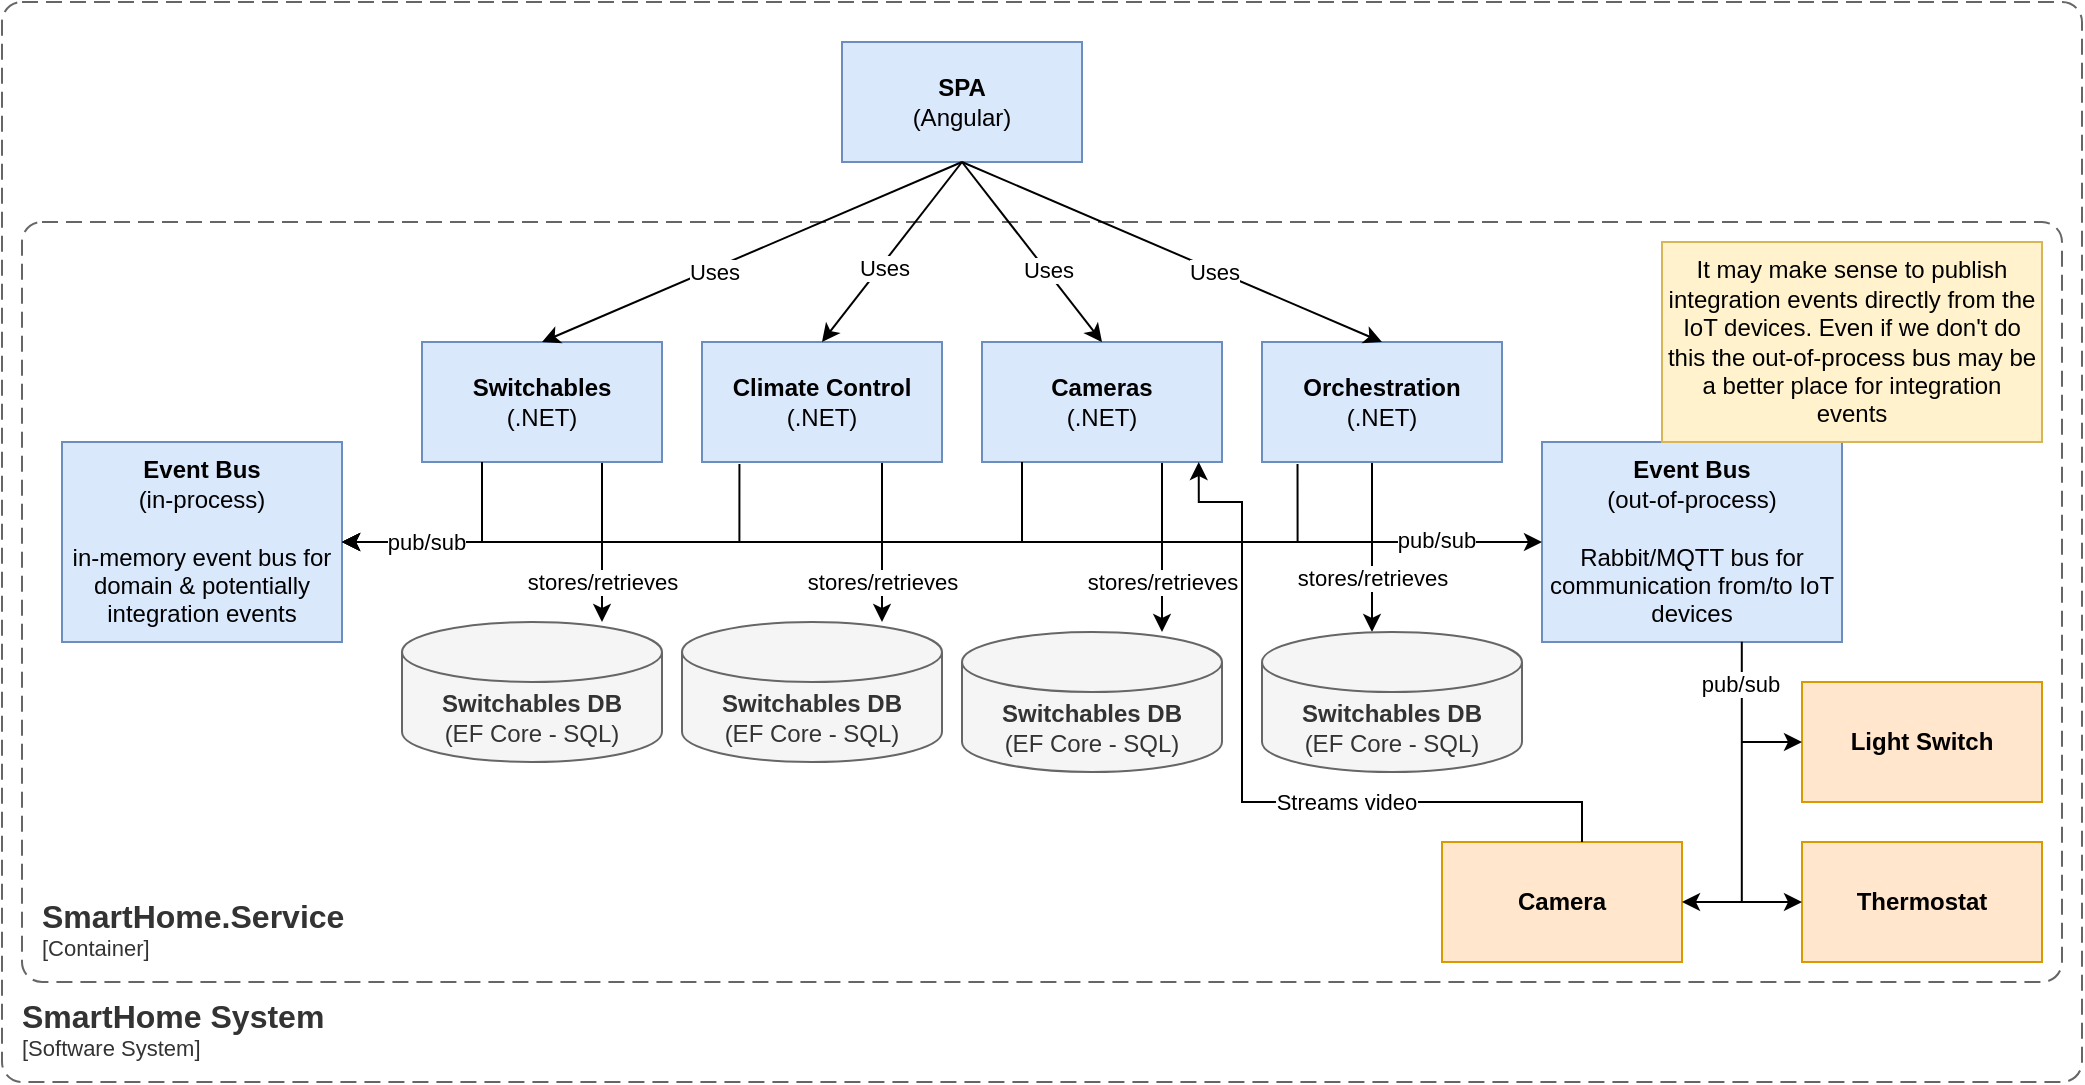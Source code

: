<mxfile version="21.1.2" type="device">
  <diagram name="Page-1" id="4r3iTEdkTTWyj0o4ejH8">
    <mxGraphModel dx="1430" dy="837" grid="1" gridSize="10" guides="1" tooltips="1" connect="1" arrows="1" fold="1" page="1" pageScale="1" pageWidth="827" pageHeight="1169" math="0" shadow="0">
      <root>
        <mxCell id="0" />
        <mxCell id="1" parent="0" />
        <object placeholders="1" c4Name="SmartHome.Service" c4Type="ContainerScopeBoundary" c4Application="Container" label="&lt;font style=&quot;font-size: 16px&quot;&gt;&lt;b&gt;&lt;div style=&quot;text-align: left&quot;&gt;%c4Name%&lt;/div&gt;&lt;/b&gt;&lt;/font&gt;&lt;div style=&quot;text-align: left&quot;&gt;[%c4Application%]&lt;/div&gt;" id="0MJOGi0nB4p2Ofhdkx8x-1">
          <mxCell style="rounded=1;fontSize=11;whiteSpace=wrap;html=1;dashed=1;arcSize=20;fillColor=none;strokeColor=#666666;fontColor=#333333;labelBackgroundColor=none;align=left;verticalAlign=bottom;labelBorderColor=none;spacingTop=0;spacing=10;dashPattern=8 4;metaEdit=1;rotatable=0;perimeter=rectanglePerimeter;noLabel=0;labelPadding=0;allowArrows=0;connectable=0;expand=0;recursiveResize=0;editable=1;pointerEvents=0;absoluteArcSize=1;points=[[0.25,0,0],[0.5,0,0],[0.75,0,0],[1,0.25,0],[1,0.5,0],[1,0.75,0],[0.75,1,0],[0.5,1,0],[0.25,1,0],[0,0.75,0],[0,0.5,0],[0,0.25,0]];" vertex="1" parent="1">
            <mxGeometry x="20" y="140" width="1020" height="380" as="geometry" />
          </mxCell>
        </object>
        <mxCell id="0MJOGi0nB4p2Ofhdkx8x-2" value="&lt;b&gt;Switchables DB&lt;/b&gt;&lt;br&gt;(EF Core - SQL)" style="shape=cylinder3;whiteSpace=wrap;html=1;boundedLbl=1;backgroundOutline=1;size=15;fillColor=#f5f5f5;fontColor=#333333;strokeColor=#666666;" vertex="1" parent="1">
          <mxGeometry x="210" y="340" width="130" height="70" as="geometry" />
        </mxCell>
        <object placeholders="1" c4Name="SmartHome System" c4Type="SystemScopeBoundary" c4Application="Software System" label="&lt;font style=&quot;font-size: 16px&quot;&gt;&lt;b&gt;&lt;div style=&quot;text-align: left&quot;&gt;%c4Name%&lt;/div&gt;&lt;/b&gt;&lt;/font&gt;&lt;div style=&quot;text-align: left&quot;&gt;[%c4Application%]&lt;/div&gt;" id="0MJOGi0nB4p2Ofhdkx8x-3">
          <mxCell style="rounded=1;fontSize=11;whiteSpace=wrap;html=1;dashed=1;arcSize=20;fillColor=none;strokeColor=#666666;fontColor=#333333;labelBackgroundColor=none;align=left;verticalAlign=bottom;labelBorderColor=none;spacingTop=0;spacing=10;dashPattern=8 4;metaEdit=1;rotatable=0;perimeter=rectanglePerimeter;noLabel=0;labelPadding=0;allowArrows=0;connectable=0;expand=0;recursiveResize=0;editable=1;pointerEvents=0;absoluteArcSize=1;points=[[0.25,0,0],[0.5,0,0],[0.75,0,0],[1,0.25,0],[1,0.5,0],[1,0.75,0],[0.75,1,0],[0.5,1,0],[0.25,1,0],[0,0.75,0],[0,0.5,0],[0,0.25,0]];" vertex="1" parent="1">
            <mxGeometry x="10" y="30" width="1040" height="540" as="geometry" />
          </mxCell>
        </object>
        <mxCell id="0MJOGi0nB4p2Ofhdkx8x-4" value="&lt;b&gt;SPA&lt;/b&gt;&lt;br&gt;(Angular)" style="rounded=0;whiteSpace=wrap;html=1;fillColor=#dae8fc;strokeColor=#6c8ebf;" vertex="1" parent="1">
          <mxGeometry x="430" y="50" width="120" height="60" as="geometry" />
        </mxCell>
        <mxCell id="0MJOGi0nB4p2Ofhdkx8x-14" value="" style="edgeStyle=orthogonalEdgeStyle;rounded=0;orthogonalLoop=1;jettySize=auto;html=1;" edge="1" parent="1" source="0MJOGi0nB4p2Ofhdkx8x-5" target="0MJOGi0nB4p2Ofhdkx8x-2">
          <mxGeometry relative="1" as="geometry">
            <Array as="points">
              <mxPoint x="310" y="270" />
              <mxPoint x="310" y="270" />
            </Array>
          </mxGeometry>
        </mxCell>
        <mxCell id="0MJOGi0nB4p2Ofhdkx8x-18" value="stores/retrieves" style="edgeLabel;html=1;align=center;verticalAlign=middle;resizable=0;points=[];" vertex="1" connectable="0" parent="0MJOGi0nB4p2Ofhdkx8x-14">
          <mxGeometry x="-0.25" y="-1" relative="1" as="geometry">
            <mxPoint x="1" y="30" as="offset" />
          </mxGeometry>
        </mxCell>
        <mxCell id="0MJOGi0nB4p2Ofhdkx8x-5" value="&lt;b&gt;Switchables&lt;/b&gt;&lt;br&gt;(.NET)" style="rounded=0;whiteSpace=wrap;html=1;fillColor=#dae8fc;strokeColor=#6c8ebf;" vertex="1" parent="1">
          <mxGeometry x="220" y="200" width="120" height="60" as="geometry" />
        </mxCell>
        <mxCell id="0MJOGi0nB4p2Ofhdkx8x-15" value="" style="edgeStyle=orthogonalEdgeStyle;rounded=0;orthogonalLoop=1;jettySize=auto;html=1;" edge="1" parent="1" source="0MJOGi0nB4p2Ofhdkx8x-6" target="0MJOGi0nB4p2Ofhdkx8x-11">
          <mxGeometry relative="1" as="geometry">
            <Array as="points">
              <mxPoint x="450" y="270" />
              <mxPoint x="450" y="270" />
            </Array>
          </mxGeometry>
        </mxCell>
        <mxCell id="0MJOGi0nB4p2Ofhdkx8x-19" value="stores/retrieves" style="edgeLabel;html=1;align=center;verticalAlign=middle;resizable=0;points=[];" vertex="1" connectable="0" parent="0MJOGi0nB4p2Ofhdkx8x-15">
          <mxGeometry x="-0.26" relative="1" as="geometry">
            <mxPoint y="30" as="offset" />
          </mxGeometry>
        </mxCell>
        <mxCell id="0MJOGi0nB4p2Ofhdkx8x-6" value="&lt;b&gt;Climate Control&lt;/b&gt;&lt;br&gt;(.NET)" style="rounded=0;whiteSpace=wrap;html=1;fillColor=#dae8fc;strokeColor=#6c8ebf;" vertex="1" parent="1">
          <mxGeometry x="360" y="200" width="120" height="60" as="geometry" />
        </mxCell>
        <mxCell id="0MJOGi0nB4p2Ofhdkx8x-8" value="&lt;b&gt;Event Bus&lt;/b&gt;&lt;br&gt;(in-process)&lt;br&gt;&lt;br&gt;in-memory event bus for domain &amp;amp; potentially integration events" style="rounded=0;whiteSpace=wrap;html=1;fillColor=#dae8fc;strokeColor=#6c8ebf;" vertex="1" parent="1">
          <mxGeometry x="40" y="250" width="140" height="100" as="geometry" />
        </mxCell>
        <mxCell id="0MJOGi0nB4p2Ofhdkx8x-16" value="" style="edgeStyle=orthogonalEdgeStyle;rounded=0;orthogonalLoop=1;jettySize=auto;html=1;" edge="1" parent="1" source="0MJOGi0nB4p2Ofhdkx8x-9" target="0MJOGi0nB4p2Ofhdkx8x-12">
          <mxGeometry relative="1" as="geometry">
            <Array as="points">
              <mxPoint x="590" y="280" />
              <mxPoint x="590" y="280" />
            </Array>
          </mxGeometry>
        </mxCell>
        <mxCell id="0MJOGi0nB4p2Ofhdkx8x-20" value="stores/retrieves" style="edgeLabel;html=1;align=center;verticalAlign=middle;resizable=0;points=[];" vertex="1" connectable="0" parent="0MJOGi0nB4p2Ofhdkx8x-16">
          <mxGeometry x="0.38" y="-1" relative="1" as="geometry">
            <mxPoint x="1" y="1" as="offset" />
          </mxGeometry>
        </mxCell>
        <mxCell id="0MJOGi0nB4p2Ofhdkx8x-9" value="&lt;b&gt;Cameras&lt;/b&gt;&lt;br&gt;(.NET)" style="rounded=0;whiteSpace=wrap;html=1;fillColor=#dae8fc;strokeColor=#6c8ebf;" vertex="1" parent="1">
          <mxGeometry x="500" y="200" width="120" height="60" as="geometry" />
        </mxCell>
        <mxCell id="0MJOGi0nB4p2Ofhdkx8x-17" value="" style="edgeStyle=orthogonalEdgeStyle;rounded=0;orthogonalLoop=1;jettySize=auto;html=1;" edge="1" parent="1" source="0MJOGi0nB4p2Ofhdkx8x-10" target="0MJOGi0nB4p2Ofhdkx8x-13">
          <mxGeometry relative="1" as="geometry">
            <Array as="points">
              <mxPoint x="695" y="270" />
              <mxPoint x="695" y="270" />
            </Array>
          </mxGeometry>
        </mxCell>
        <mxCell id="0MJOGi0nB4p2Ofhdkx8x-21" value="stores/retrieves" style="edgeLabel;html=1;align=center;verticalAlign=middle;resizable=0;points=[];" vertex="1" connectable="0" parent="0MJOGi0nB4p2Ofhdkx8x-17">
          <mxGeometry x="0.358" relative="1" as="geometry">
            <mxPoint as="offset" />
          </mxGeometry>
        </mxCell>
        <mxCell id="0MJOGi0nB4p2Ofhdkx8x-10" value="&lt;b&gt;Orchestration&lt;/b&gt;&lt;br&gt;(.NET)" style="rounded=0;whiteSpace=wrap;html=1;fillColor=#dae8fc;strokeColor=#6c8ebf;" vertex="1" parent="1">
          <mxGeometry x="640" y="200" width="120" height="60" as="geometry" />
        </mxCell>
        <mxCell id="0MJOGi0nB4p2Ofhdkx8x-11" value="&lt;b&gt;Switchables DB&lt;/b&gt;&lt;br&gt;(EF Core - SQL)" style="shape=cylinder3;whiteSpace=wrap;html=1;boundedLbl=1;backgroundOutline=1;size=15;fillColor=#f5f5f5;fontColor=#333333;strokeColor=#666666;" vertex="1" parent="1">
          <mxGeometry x="350" y="340" width="130" height="70" as="geometry" />
        </mxCell>
        <mxCell id="0MJOGi0nB4p2Ofhdkx8x-12" value="&lt;b&gt;Switchables DB&lt;/b&gt;&lt;br&gt;(EF Core - SQL)" style="shape=cylinder3;whiteSpace=wrap;html=1;boundedLbl=1;backgroundOutline=1;size=15;fillColor=#f5f5f5;fontColor=#333333;strokeColor=#666666;" vertex="1" parent="1">
          <mxGeometry x="490" y="345" width="130" height="70" as="geometry" />
        </mxCell>
        <mxCell id="0MJOGi0nB4p2Ofhdkx8x-13" value="&lt;b&gt;Switchables DB&lt;/b&gt;&lt;br&gt;(EF Core - SQL)" style="shape=cylinder3;whiteSpace=wrap;html=1;boundedLbl=1;backgroundOutline=1;size=15;fillColor=#f5f5f5;fontColor=#333333;strokeColor=#666666;" vertex="1" parent="1">
          <mxGeometry x="640" y="345" width="130" height="70" as="geometry" />
        </mxCell>
        <mxCell id="0MJOGi0nB4p2Ofhdkx8x-22" value="" style="endArrow=classic;html=1;rounded=0;entryX=1;entryY=0.5;entryDx=0;entryDy=0;edgeStyle=orthogonalEdgeStyle;" edge="1" parent="1" target="0MJOGi0nB4p2Ofhdkx8x-8">
          <mxGeometry width="50" height="50" relative="1" as="geometry">
            <mxPoint x="250" y="260" as="sourcePoint" />
            <mxPoint x="520" y="280" as="targetPoint" />
            <Array as="points">
              <mxPoint x="250" y="260" />
              <mxPoint x="250" y="300" />
            </Array>
          </mxGeometry>
        </mxCell>
        <mxCell id="0MJOGi0nB4p2Ofhdkx8x-24" value="" style="endArrow=classic;html=1;rounded=0;exitX=0.156;exitY=1.017;exitDx=0;exitDy=0;exitPerimeter=0;entryX=1;entryY=0.5;entryDx=0;entryDy=0;edgeStyle=orthogonalEdgeStyle;" edge="1" parent="1" source="0MJOGi0nB4p2Ofhdkx8x-6" target="0MJOGi0nB4p2Ofhdkx8x-8">
          <mxGeometry width="50" height="50" relative="1" as="geometry">
            <mxPoint x="470" y="330" as="sourcePoint" />
            <mxPoint x="520" y="280" as="targetPoint" />
          </mxGeometry>
        </mxCell>
        <mxCell id="0MJOGi0nB4p2Ofhdkx8x-25" value="" style="endArrow=classic;html=1;rounded=0;entryX=1;entryY=0.5;entryDx=0;entryDy=0;edgeStyle=orthogonalEdgeStyle;" edge="1" parent="1" target="0MJOGi0nB4p2Ofhdkx8x-8">
          <mxGeometry width="50" height="50" relative="1" as="geometry">
            <mxPoint x="520" y="260" as="sourcePoint" />
            <mxPoint x="520" y="280" as="targetPoint" />
            <Array as="points">
              <mxPoint x="520" y="300" />
            </Array>
          </mxGeometry>
        </mxCell>
        <mxCell id="0MJOGi0nB4p2Ofhdkx8x-26" value="" style="endArrow=classic;html=1;rounded=0;exitX=0.148;exitY=1.017;exitDx=0;exitDy=0;exitPerimeter=0;entryX=1;entryY=0.5;entryDx=0;entryDy=0;edgeStyle=orthogonalEdgeStyle;" edge="1" parent="1" source="0MJOGi0nB4p2Ofhdkx8x-10" target="0MJOGi0nB4p2Ofhdkx8x-8">
          <mxGeometry width="50" height="50" relative="1" as="geometry">
            <mxPoint x="470" y="330" as="sourcePoint" />
            <mxPoint x="520" y="280" as="targetPoint" />
          </mxGeometry>
        </mxCell>
        <mxCell id="0MJOGi0nB4p2Ofhdkx8x-35" value="pub/sub" style="edgeLabel;html=1;align=center;verticalAlign=middle;resizable=0;points=[];" vertex="1" connectable="0" parent="0MJOGi0nB4p2Ofhdkx8x-26">
          <mxGeometry x="0.839" relative="1" as="geometry">
            <mxPoint as="offset" />
          </mxGeometry>
        </mxCell>
        <mxCell id="0MJOGi0nB4p2Ofhdkx8x-27" value="" style="endArrow=classic;html=1;rounded=0;exitX=0.5;exitY=1;exitDx=0;exitDy=0;entryX=0.5;entryY=0;entryDx=0;entryDy=0;" edge="1" parent="1" source="0MJOGi0nB4p2Ofhdkx8x-4" target="0MJOGi0nB4p2Ofhdkx8x-5">
          <mxGeometry width="50" height="50" relative="1" as="geometry">
            <mxPoint x="470" y="280" as="sourcePoint" />
            <mxPoint x="520" y="230" as="targetPoint" />
          </mxGeometry>
        </mxCell>
        <mxCell id="0MJOGi0nB4p2Ofhdkx8x-34" value="Uses" style="edgeLabel;html=1;align=center;verticalAlign=middle;resizable=0;points=[];" vertex="1" connectable="0" parent="0MJOGi0nB4p2Ofhdkx8x-27">
          <mxGeometry x="0.185" y="1" relative="1" as="geometry">
            <mxPoint as="offset" />
          </mxGeometry>
        </mxCell>
        <mxCell id="0MJOGi0nB4p2Ofhdkx8x-28" value="" style="endArrow=classic;html=1;rounded=0;entryX=0.5;entryY=0;entryDx=0;entryDy=0;" edge="1" parent="1" target="0MJOGi0nB4p2Ofhdkx8x-6">
          <mxGeometry width="50" height="50" relative="1" as="geometry">
            <mxPoint x="490" y="110" as="sourcePoint" />
            <mxPoint x="520" y="230" as="targetPoint" />
          </mxGeometry>
        </mxCell>
        <mxCell id="0MJOGi0nB4p2Ofhdkx8x-33" value="Uses" style="edgeLabel;html=1;align=center;verticalAlign=middle;resizable=0;points=[];" vertex="1" connectable="0" parent="0MJOGi0nB4p2Ofhdkx8x-28">
          <mxGeometry x="0.156" y="1" relative="1" as="geometry">
            <mxPoint as="offset" />
          </mxGeometry>
        </mxCell>
        <mxCell id="0MJOGi0nB4p2Ofhdkx8x-29" value="" style="endArrow=classic;html=1;rounded=0;exitX=0.5;exitY=1;exitDx=0;exitDy=0;entryX=0.5;entryY=0;entryDx=0;entryDy=0;" edge="1" parent="1" source="0MJOGi0nB4p2Ofhdkx8x-4" target="0MJOGi0nB4p2Ofhdkx8x-9">
          <mxGeometry width="50" height="50" relative="1" as="geometry">
            <mxPoint x="470" y="280" as="sourcePoint" />
            <mxPoint x="520" y="230" as="targetPoint" />
          </mxGeometry>
        </mxCell>
        <mxCell id="0MJOGi0nB4p2Ofhdkx8x-32" value="Uses" style="edgeLabel;html=1;align=center;verticalAlign=middle;resizable=0;points=[];" vertex="1" connectable="0" parent="0MJOGi0nB4p2Ofhdkx8x-29">
          <mxGeometry x="0.209" y="1" relative="1" as="geometry">
            <mxPoint as="offset" />
          </mxGeometry>
        </mxCell>
        <mxCell id="0MJOGi0nB4p2Ofhdkx8x-30" value="" style="endArrow=classic;html=1;rounded=0;entryX=0.5;entryY=0;entryDx=0;entryDy=0;" edge="1" parent="1" target="0MJOGi0nB4p2Ofhdkx8x-10">
          <mxGeometry width="50" height="50" relative="1" as="geometry">
            <mxPoint x="490" y="110" as="sourcePoint" />
            <mxPoint x="520" y="230" as="targetPoint" />
          </mxGeometry>
        </mxCell>
        <mxCell id="0MJOGi0nB4p2Ofhdkx8x-31" value="Uses" style="edgeLabel;html=1;align=center;verticalAlign=middle;resizable=0;points=[];" vertex="1" connectable="0" parent="0MJOGi0nB4p2Ofhdkx8x-30">
          <mxGeometry x="0.203" y="-1" relative="1" as="geometry">
            <mxPoint as="offset" />
          </mxGeometry>
        </mxCell>
        <mxCell id="0MJOGi0nB4p2Ofhdkx8x-36" value="&lt;b&gt;Event Bus&lt;/b&gt;&lt;br&gt;(out-of-process)&lt;br&gt;&lt;br&gt;Rabbit/MQTT bus for communication from/to IoT devices" style="rounded=0;whiteSpace=wrap;html=1;fillColor=#dae8fc;strokeColor=#6c8ebf;" vertex="1" parent="1">
          <mxGeometry x="780" y="250" width="150" height="100" as="geometry" />
        </mxCell>
        <mxCell id="0MJOGi0nB4p2Ofhdkx8x-37" value="" style="endArrow=classic;html=1;rounded=0;entryX=0;entryY=0.5;entryDx=0;entryDy=0;" edge="1" parent="1" target="0MJOGi0nB4p2Ofhdkx8x-36">
          <mxGeometry width="50" height="50" relative="1" as="geometry">
            <mxPoint x="650" y="300" as="sourcePoint" />
            <mxPoint x="570" y="250" as="targetPoint" />
          </mxGeometry>
        </mxCell>
        <mxCell id="0MJOGi0nB4p2Ofhdkx8x-38" value="pub/sub" style="edgeLabel;html=1;align=center;verticalAlign=middle;resizable=0;points=[];" vertex="1" connectable="0" parent="0MJOGi0nB4p2Ofhdkx8x-37">
          <mxGeometry x="0.184" y="1" relative="1" as="geometry">
            <mxPoint as="offset" />
          </mxGeometry>
        </mxCell>
        <mxCell id="0MJOGi0nB4p2Ofhdkx8x-39" value="It may make sense to publish integration events directly from the IoT devices. Even if we don&#39;t do this the out-of-process bus may be a better place for integration events" style="rounded=0;whiteSpace=wrap;html=1;fillColor=#fff2cc;strokeColor=#d6b656;" vertex="1" parent="1">
          <mxGeometry x="840" y="150" width="190" height="100" as="geometry" />
        </mxCell>
        <mxCell id="0MJOGi0nB4p2Ofhdkx8x-40" value="&lt;b&gt;Light Switch&lt;/b&gt;" style="rounded=0;whiteSpace=wrap;html=1;fillColor=#ffe6cc;strokeColor=#d79b00;" vertex="1" parent="1">
          <mxGeometry x="910" y="370" width="120" height="60" as="geometry" />
        </mxCell>
        <mxCell id="0MJOGi0nB4p2Ofhdkx8x-41" value="&lt;b&gt;Thermostat&lt;/b&gt;" style="rounded=0;whiteSpace=wrap;html=1;fillColor=#ffe6cc;strokeColor=#d79b00;" vertex="1" parent="1">
          <mxGeometry x="910" y="450" width="120" height="60" as="geometry" />
        </mxCell>
        <mxCell id="0MJOGi0nB4p2Ofhdkx8x-42" value="&lt;b&gt;Camera&lt;/b&gt;" style="rounded=0;whiteSpace=wrap;html=1;fillColor=#ffe6cc;strokeColor=#d79b00;" vertex="1" parent="1">
          <mxGeometry x="730" y="450" width="120" height="60" as="geometry" />
        </mxCell>
        <mxCell id="0MJOGi0nB4p2Ofhdkx8x-43" value="" style="endArrow=classic;html=1;rounded=0;exitX=0.666;exitY=0.999;exitDx=0;exitDy=0;edgeStyle=orthogonalEdgeStyle;entryX=0;entryY=0.5;entryDx=0;entryDy=0;exitPerimeter=0;" edge="1" parent="1" source="0MJOGi0nB4p2Ofhdkx8x-36" target="0MJOGi0nB4p2Ofhdkx8x-41">
          <mxGeometry width="50" height="50" relative="1" as="geometry">
            <mxPoint x="650" y="450" as="sourcePoint" />
            <mxPoint x="880" y="450" as="targetPoint" />
          </mxGeometry>
        </mxCell>
        <mxCell id="0MJOGi0nB4p2Ofhdkx8x-46" value="pub/sub" style="edgeLabel;html=1;align=center;verticalAlign=middle;resizable=0;points=[];" vertex="1" connectable="0" parent="0MJOGi0nB4p2Ofhdkx8x-43">
          <mxGeometry x="-0.735" y="-1" relative="1" as="geometry">
            <mxPoint as="offset" />
          </mxGeometry>
        </mxCell>
        <mxCell id="0MJOGi0nB4p2Ofhdkx8x-44" value="" style="endArrow=classic;html=1;rounded=0;" edge="1" parent="1">
          <mxGeometry width="50" height="50" relative="1" as="geometry">
            <mxPoint x="880" y="400" as="sourcePoint" />
            <mxPoint x="910" y="400" as="targetPoint" />
          </mxGeometry>
        </mxCell>
        <mxCell id="0MJOGi0nB4p2Ofhdkx8x-45" value="" style="endArrow=classic;html=1;rounded=0;edgeStyle=orthogonalEdgeStyle;" edge="1" parent="1">
          <mxGeometry width="50" height="50" relative="1" as="geometry">
            <mxPoint x="880" y="480" as="sourcePoint" />
            <mxPoint x="850" y="480" as="targetPoint" />
          </mxGeometry>
        </mxCell>
        <mxCell id="0MJOGi0nB4p2Ofhdkx8x-47" value="" style="endArrow=classic;html=1;rounded=0;entryX=0.903;entryY=1;entryDx=0;entryDy=0;entryPerimeter=0;edgeStyle=orthogonalEdgeStyle;" edge="1" parent="1" target="0MJOGi0nB4p2Ofhdkx8x-9">
          <mxGeometry width="50" height="50" relative="1" as="geometry">
            <mxPoint x="800" y="450" as="sourcePoint" />
            <mxPoint x="730" y="300" as="targetPoint" />
            <Array as="points">
              <mxPoint x="800" y="430" />
              <mxPoint x="630" y="430" />
              <mxPoint x="630" y="280" />
              <mxPoint x="608" y="280" />
            </Array>
          </mxGeometry>
        </mxCell>
        <mxCell id="0MJOGi0nB4p2Ofhdkx8x-48" value="Streams video" style="edgeLabel;html=1;align=center;verticalAlign=middle;resizable=0;points=[];" vertex="1" connectable="0" parent="0MJOGi0nB4p2Ofhdkx8x-47">
          <mxGeometry x="-0.274" relative="1" as="geometry">
            <mxPoint as="offset" />
          </mxGeometry>
        </mxCell>
      </root>
    </mxGraphModel>
  </diagram>
</mxfile>
